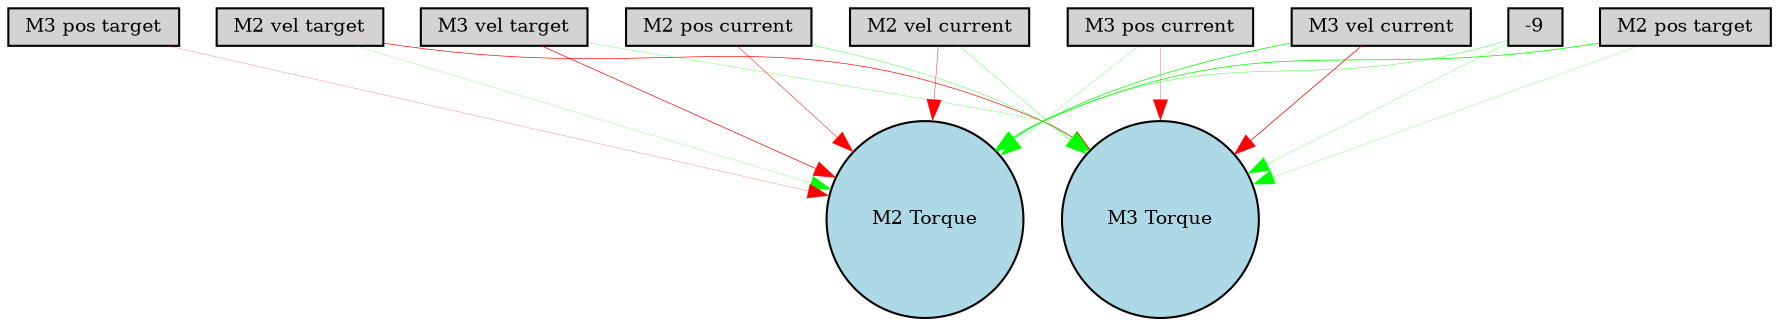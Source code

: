 digraph {
	node [fontsize=9 height=0.2 shape=circle width=0.2]
	"M2 pos target" [fillcolor=lightgray shape=box style=filled]
	"M2 vel target" [fillcolor=lightgray shape=box style=filled]
	"M3 pos target" [fillcolor=lightgray shape=box style=filled]
	"M3 vel target" [fillcolor=lightgray shape=box style=filled]
	"M2 pos current" [fillcolor=lightgray shape=box style=filled]
	"M2 vel current" [fillcolor=lightgray shape=box style=filled]
	"M3 pos current" [fillcolor=lightgray shape=box style=filled]
	"M3 vel current" [fillcolor=lightgray shape=box style=filled]
	-9 [fillcolor=lightgray shape=box style=filled]
	"M2 Torque" [fillcolor=lightblue style=filled]
	"M3 Torque" [fillcolor=lightblue style=filled]
	"M2 pos target" -> "M2 Torque" [color=green penwidth=0.367567295413199 style=solid]
	"M2 pos target" -> "M3 Torque" [color=green penwidth=0.10602639635372829 style=solid]
	"M2 vel target" -> "M2 Torque" [color=green penwidth=0.1023918962037617 style=solid]
	"M2 vel target" -> "M3 Torque" [color=red penwidth=0.32019143795417665 style=solid]
	"M3 pos target" -> "M2 Torque" [color=red penwidth=0.10207265853608878 style=solid]
	"M3 vel target" -> "M2 Torque" [color=red penwidth=0.3323881768887243 style=solid]
	"M3 vel target" -> "M3 Torque" [color=green penwidth=0.1279838581683371 style=solid]
	"M2 pos current" -> "M2 Torque" [color=red penwidth=0.23846653472993876 style=solid]
	"M2 pos current" -> "M3 Torque" [color=green penwidth=0.17520392604935492 style=solid]
	"M2 vel current" -> "M2 Torque" [color=red penwidth=0.20739068992574486 style=solid]
	"M2 vel current" -> "M3 Torque" [color=green penwidth=0.16281212146921856 style=solid]
	"M3 pos current" -> "M2 Torque" [color=green penwidth=0.12685119937077988 style=solid]
	"M3 pos current" -> "M3 Torque" [color=red penwidth=0.13200487811605927 style=solid]
	"M3 vel current" -> "M2 Torque" [color=green penwidth=0.344453779294688 style=solid]
	"M3 vel current" -> "M3 Torque" [color=red penwidth=0.36383620453750687 style=solid]
	-9 -> "M2 Torque" [color=green penwidth=0.1791383292799266 style=solid]
	-9 -> "M3 Torque" [color=green penwidth=0.12690562178197978 style=solid]
}
